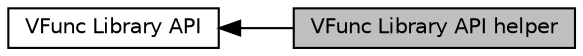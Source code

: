 digraph "VFunc Library API helper"
{
  bgcolor="transparent";
  edge [fontname="Helvetica",fontsize="10",labelfontname="Helvetica",labelfontsize="10"];
  node [fontname="Helvetica",fontsize="10",shape=box];
  rankdir=LR;
  Node2 [label="VFunc Library API",height=0.2,width=0.4,color="black",URL="$d0/d97/group__vfunc-api.html",tooltip="VFunc Library API, in file vfunc.h."];
  Node1 [label="VFunc Library API helper",height=0.2,width=0.4,color="black", fillcolor="grey75", style="filled", fontcolor="black",tooltip="VFunc Helper, in file vfunc.h."];
  Node2->Node1 [shape=plaintext, dir="back", style="solid"];
}
